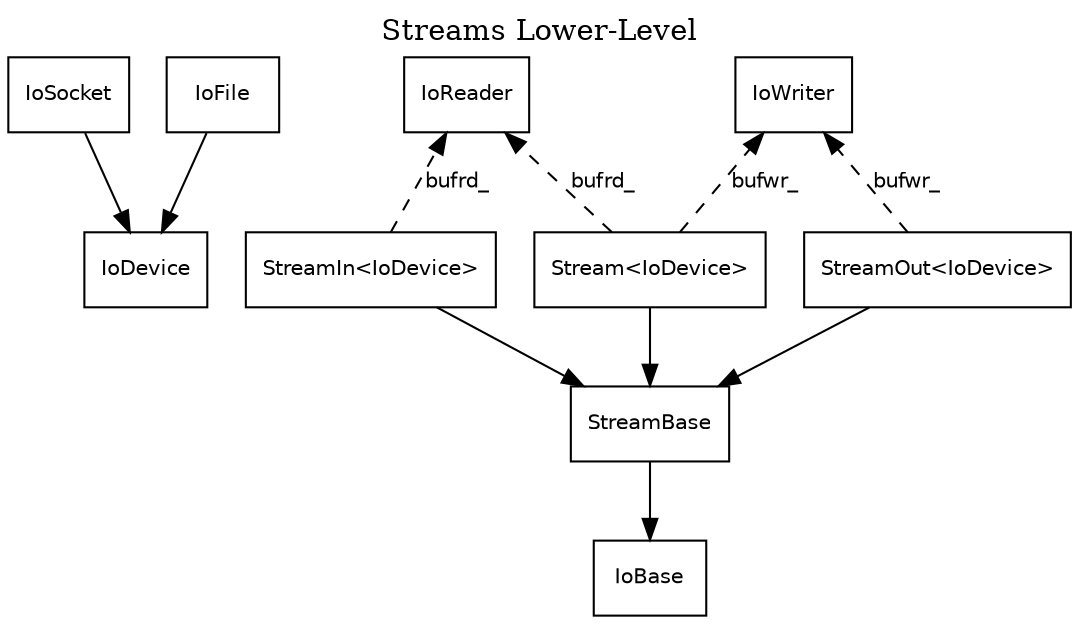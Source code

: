 
digraph "StreamsLowLevel" {
  edge [fontname="Helvetica",fontsize="10",labelfontname="Helvetica",labelfontsize="10"];
  node [fontname="Helvetica",fontsize="10",shape=record];

  IoSocket [URL="\ref IoSocket"];
  IoFile   [URL="\ref IoFile"];
  IoDevice [URL="\ref IoDevice"];
  IoFile   -> IoDevice;
  IoSocket -> IoDevice;

  //IoFilterBase  [URL="\ref IoFilterBase"];
  //IoFilterChain [URL="\ref IoFilterChain"];
  //IoFilterChain -> IoFilterBase;

  {rank=min
    IoReader [URL="\ref IoReader"];
    IoWriter [URL="\ref IoWriter"];
    //IoReader -> IoFilterChain [style="dashed" label="filters_"];
    //IoWriter -> IoFilterChain [style="dashed" label="filters_"];
  }

  Stream    [label="Stream\<IoDevice\>" URL="\ref Stream"];
  StreamIn  [label="StreamIn\<IoDevice\>" URL="\ref StreamIn"];
  StreamOut [label="StreamOut\<IoDevice\>" URL="\ref StreamOut"];
  Stream    -> IoReader [style="dashed" label="bufrd_"];
  Stream    -> IoWriter [style="dashed" label="bufwr_"];
  StreamIn  -> IoReader [style="dashed" label="bufrd_"];
  StreamOut -> IoWriter [style="dashed" label="bufwr_"];

  StreamBase [URL="\ref StreamBase"];
  IoBase     [URL="\ref IoBase"];
  Stream     -> StreamBase;
  StreamIn   -> StreamBase;
  StreamOut  -> StreamBase;
  StreamBase -> IoBase;

  label="Streams Lower-Level";
  labelloc=top;
}
